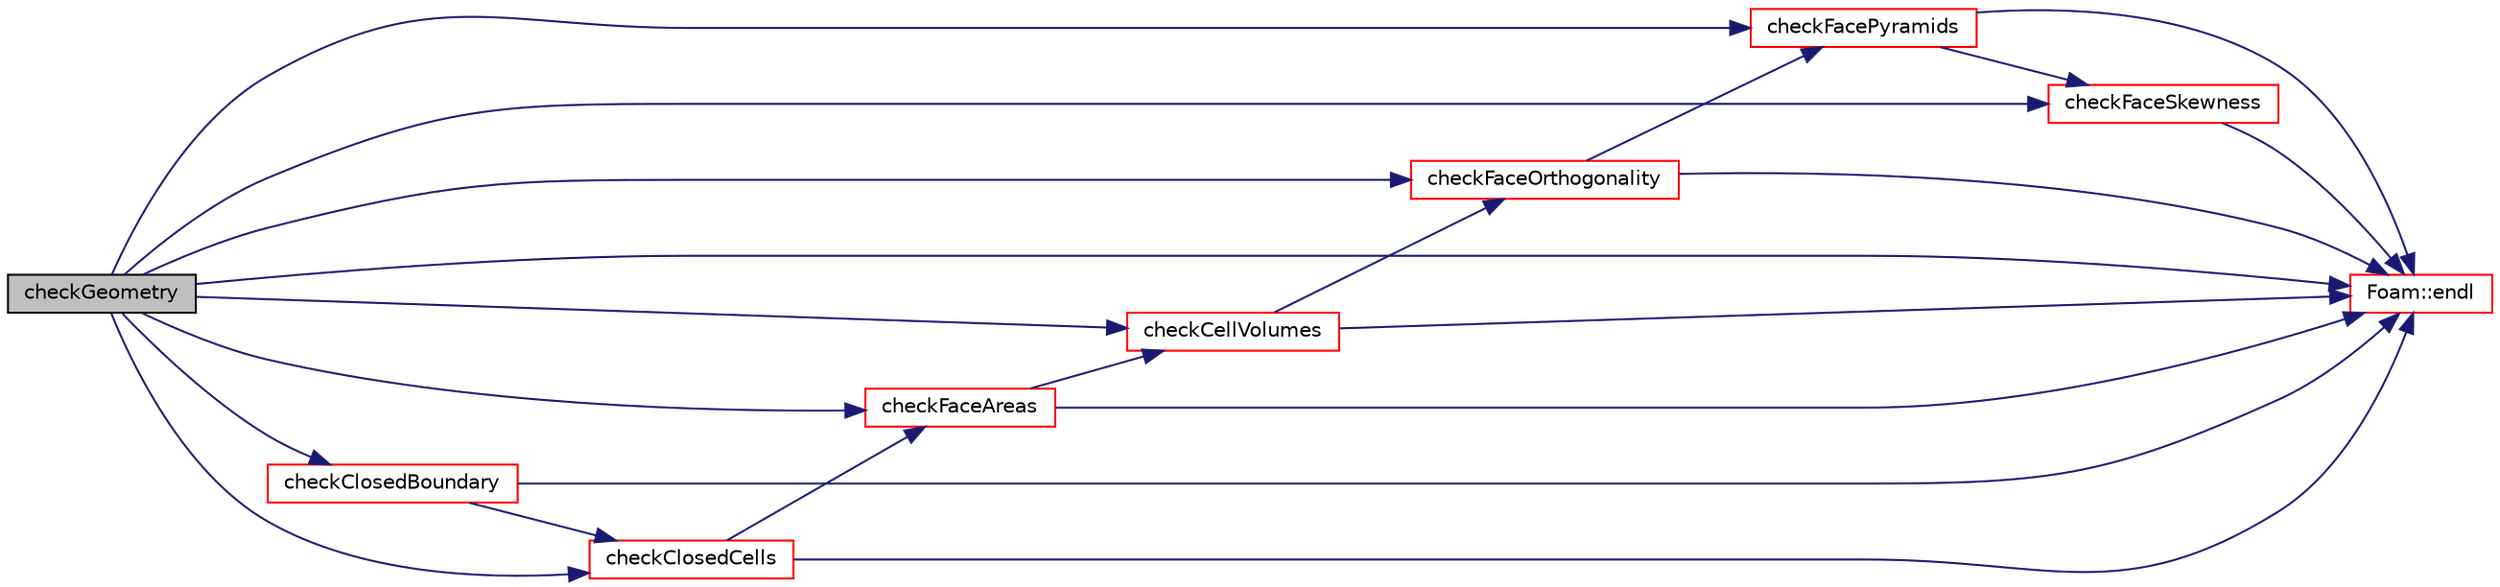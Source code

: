 digraph "checkGeometry"
{
  bgcolor="transparent";
  edge [fontname="Helvetica",fontsize="10",labelfontname="Helvetica",labelfontsize="10"];
  node [fontname="Helvetica",fontsize="10",shape=record];
  rankdir="LR";
  Node1 [label="checkGeometry",height=0.2,width=0.4,color="black", fillcolor="grey75", style="filled", fontcolor="black"];
  Node1 -> Node2 [color="midnightblue",fontsize="10",style="solid",fontname="Helvetica"];
  Node2 [label="checkCellVolumes",height=0.2,width=0.4,color="red",URL="$a02013.html#a6da7e27df1cc7080e880ad5a7d5c4d17",tooltip="Check for negative cell volumes. "];
  Node2 -> Node3 [color="midnightblue",fontsize="10",style="solid",fontname="Helvetica"];
  Node3 [label="checkFaceOrthogonality",height=0.2,width=0.4,color="red",URL="$a02013.html#a53c93950456aabcf95d28e5892635876",tooltip="Check for non-orthogonality. "];
  Node3 -> Node4 [color="midnightblue",fontsize="10",style="solid",fontname="Helvetica"];
  Node4 [label="checkFacePyramids",height=0.2,width=0.4,color="red",URL="$a02013.html#a6ce5d5e21f5a1aeed80b442ebaccf19c",tooltip="Check face pyramid volume. "];
  Node4 -> Node5 [color="midnightblue",fontsize="10",style="solid",fontname="Helvetica"];
  Node5 [label="checkFaceSkewness",height=0.2,width=0.4,color="red",URL="$a02013.html#a8787a1b8a10d8675cf40bc26b536f3d7",tooltip="Check face skewness. "];
  Node5 -> Node6 [color="midnightblue",fontsize="10",style="solid",fontname="Helvetica"];
  Node6 [label="Foam::endl",height=0.2,width=0.4,color="red",URL="$a10887.html#a2db8fe02a0d3909e9351bb4275b23ce4",tooltip="Add newline and flush stream. "];
  Node4 -> Node6 [color="midnightblue",fontsize="10",style="solid",fontname="Helvetica"];
  Node3 -> Node6 [color="midnightblue",fontsize="10",style="solid",fontname="Helvetica"];
  Node2 -> Node6 [color="midnightblue",fontsize="10",style="solid",fontname="Helvetica"];
  Node1 -> Node7 [color="midnightblue",fontsize="10",style="solid",fontname="Helvetica"];
  Node7 [label="checkClosedBoundary",height=0.2,width=0.4,color="red",URL="$a02013.html#a009920f7b48405d075f889e4ab136409",tooltip="Check boundary for closedness. "];
  Node7 -> Node8 [color="midnightblue",fontsize="10",style="solid",fontname="Helvetica"];
  Node8 [label="checkClosedCells",height=0.2,width=0.4,color="red",URL="$a02013.html#a67b79a2e3c39ab71994637285cfb14c6",tooltip="Check cells for closedness. "];
  Node8 -> Node9 [color="midnightblue",fontsize="10",style="solid",fontname="Helvetica"];
  Node9 [label="checkFaceAreas",height=0.2,width=0.4,color="red",URL="$a02013.html#a8e0ced5c735b5c574364c54e2646242b",tooltip="Check for negative face areas. "];
  Node9 -> Node2 [color="midnightblue",fontsize="10",style="solid",fontname="Helvetica"];
  Node9 -> Node6 [color="midnightblue",fontsize="10",style="solid",fontname="Helvetica"];
  Node8 -> Node6 [color="midnightblue",fontsize="10",style="solid",fontname="Helvetica"];
  Node7 -> Node6 [color="midnightblue",fontsize="10",style="solid",fontname="Helvetica"];
  Node1 -> Node8 [color="midnightblue",fontsize="10",style="solid",fontname="Helvetica"];
  Node1 -> Node9 [color="midnightblue",fontsize="10",style="solid",fontname="Helvetica"];
  Node1 -> Node3 [color="midnightblue",fontsize="10",style="solid",fontname="Helvetica"];
  Node1 -> Node4 [color="midnightblue",fontsize="10",style="solid",fontname="Helvetica"];
  Node1 -> Node5 [color="midnightblue",fontsize="10",style="solid",fontname="Helvetica"];
  Node1 -> Node6 [color="midnightblue",fontsize="10",style="solid",fontname="Helvetica"];
}
